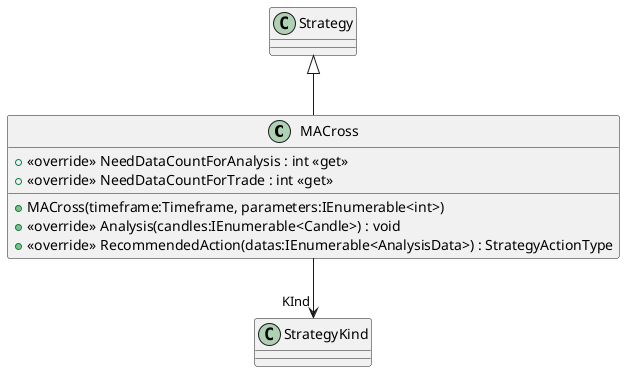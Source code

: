 @startuml
class MACross {
    + <<override>> NeedDataCountForAnalysis : int <<get>>
    + <<override>> NeedDataCountForTrade : int <<get>>
    + MACross(timeframe:Timeframe, parameters:IEnumerable<int>)
    + <<override>> Analysis(candles:IEnumerable<Candle>) : void
    + <<override>> RecommendedAction(datas:IEnumerable<AnalysisData>) : StrategyActionType
}
Strategy <|-- MACross
MACross --> "KInd" StrategyKind
@enduml
